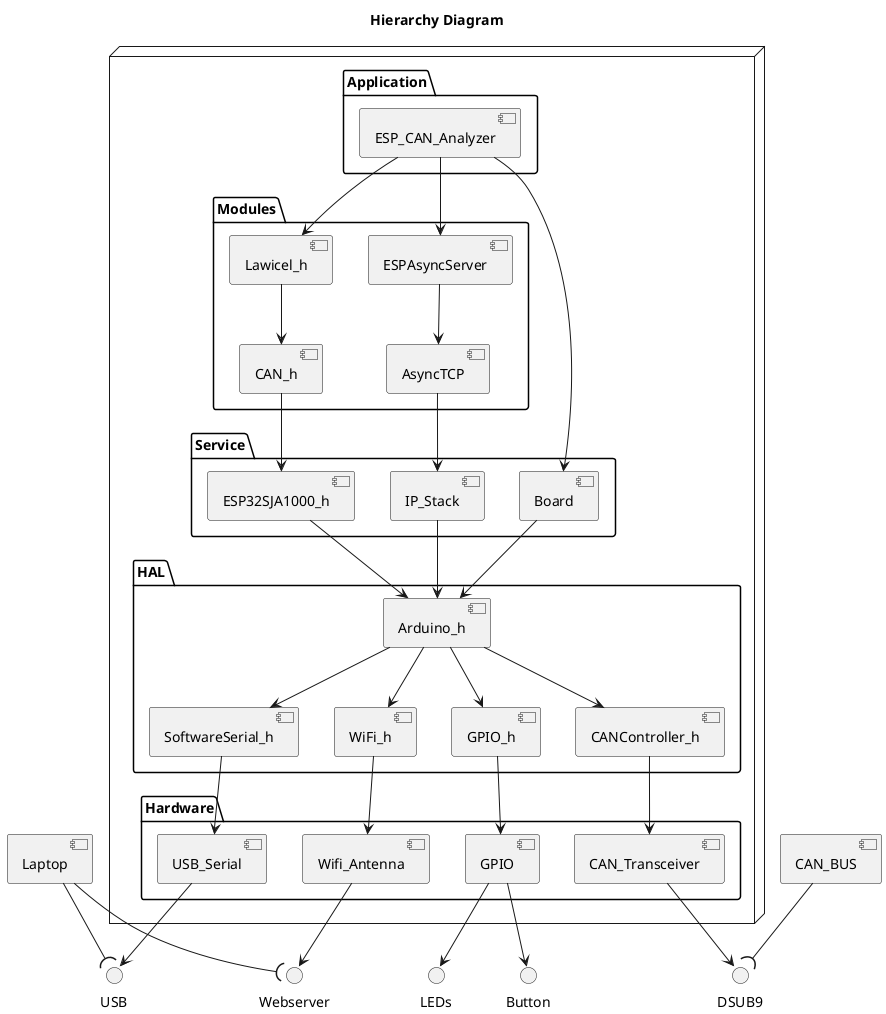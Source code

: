 @startuml

title Hierarchy Diagram

node {
    package Application{
        component ESP_CAN_Analyzer as ESP_CAN
    }

    package Modules{
        component ESPAsyncServer
        component Lawicel_h
        component CAN_h
        component AsyncTCP
    }

    package Service{
        component IP_Stack
        component ESP32SJA1000_h
        component Board
    }



    package HAL {
        component Arduino_h
        component SoftwareSerial_h
        component WiFi_h
        component GPIO_h
        component CANController_h
    }
    package Hardware{
        component USB_Serial
        component GPIO
        component Wifi_Antenna
        component CAN_Transceiver
    }
}
interface Webserver
interface USB
interface DSUB9
interface Button
interface LEDs
component Laptop
component CAN_BUS


USB_Serial --> USB
GPIO --> Button
GPIO --> LEDs
Wifi_Antenna --> Webserver
CAN_Transceiver --> DSUB9
Laptop --( Webserver
Laptop --( USB
CAN_BUS --( DSUB9


Arduino_h --> SoftwareSerial_h
Arduino_h --> WiFi_h
Arduino_h --> GPIO_h

SoftwareSerial_h --> USB_Serial
WiFi_h --> Wifi_Antenna
GPIO_h --> GPIO

Lawicel_h --> CAN_h
IP_Stack --> Arduino_h
CANController_h --> CAN_Transceiver

ESPAsyncServer --> AsyncTCP
AsyncTCP --> IP_Stack
Arduino_h --> CANController_h
ESP32SJA1000_h --> Arduino_h

CAN_h --> ESP32SJA1000_h
Board --> Arduino_h
ESP_CAN --> Board

ESP_CAN --> Lawicel_h
ESP_CAN --> ESPAsyncServer


@enduml